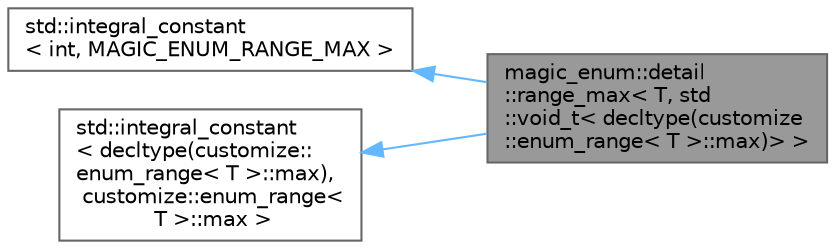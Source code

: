 digraph "magic_enum::detail::range_max&lt; T, std::void_t&lt; decltype(customize::enum_range&lt; T &gt;::max)&gt; &gt;"
{
 // LATEX_PDF_SIZE
  bgcolor="transparent";
  edge [fontname=Helvetica,fontsize=10,labelfontname=Helvetica,labelfontsize=10];
  node [fontname=Helvetica,fontsize=10,shape=box,height=0.2,width=0.4];
  rankdir="LR";
  Node1 [id="Node000001",label="magic_enum::detail\l::range_max\< T, std\l::void_t\< decltype(customize\l::enum_range\< T \>::max)\> \>",height=0.2,width=0.4,color="gray40", fillcolor="grey60", style="filled", fontcolor="black",tooltip=" "];
  Node2 -> Node1 [id="edge1_Node000001_Node000002",dir="back",color="steelblue1",style="solid",tooltip=" "];
  Node2 [id="Node000002",label="std::integral_constant\l\< int, MAGIC_ENUM_RANGE_MAX \>",height=0.2,width=0.4,color="gray40", fillcolor="white", style="filled",tooltip=" "];
  Node3 -> Node1 [id="edge2_Node000001_Node000003",dir="back",color="steelblue1",style="solid",tooltip=" "];
  Node3 [id="Node000003",label="std::integral_constant\l\< decltype(customize::\lenum_range\< T \>::max),\l customize::enum_range\<\l T \>::max \>",height=0.2,width=0.4,color="gray40", fillcolor="white", style="filled",tooltip=" "];
}
